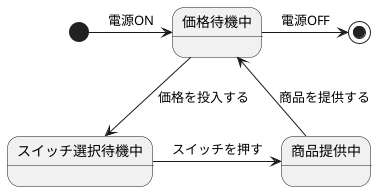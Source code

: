 @startuml
[*] --right-->価格待機中 :電源ON
state 価格待機中{
}
state スイッチ選択待機中{
}
state 商品提供中{
}
価格待機中  -down-> スイッチ選択待機中 :価格を投入する
スイッチ選択待機中 -right-> 商品提供中 :スイッチを押す
商品提供中 -up-> 価格待機中 :商品を提供する
価格待機中 --right--> [*] :電源OFF
@enduml
